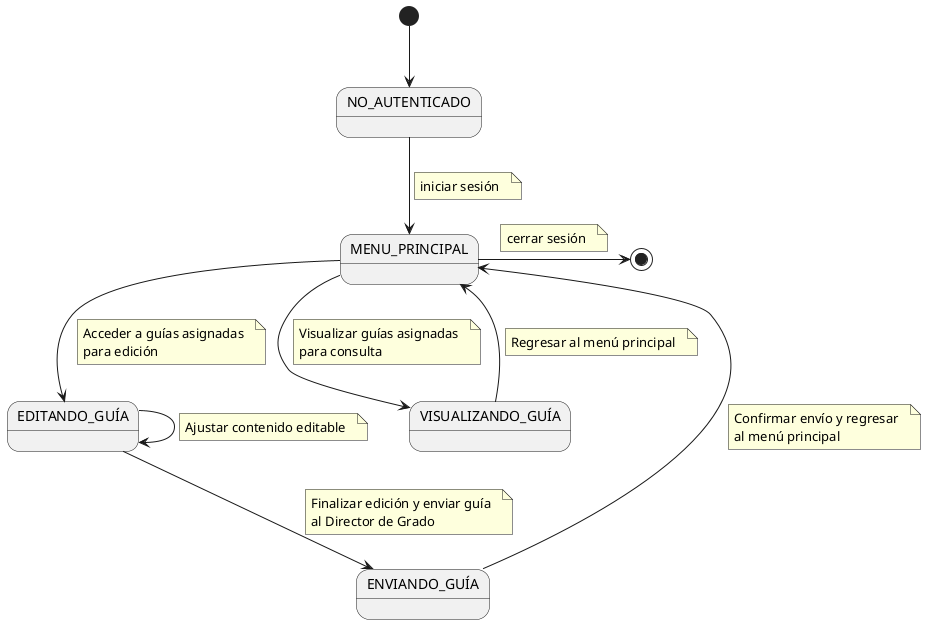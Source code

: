 @startuml diagramaContextoProfesor  
state "NO_AUTENTICADO" as NoAutenticado
state "MENU_PRINCIPAL" as MenuPrincipal  
state "EDITANDO_GUÍA" as EditandoGuia  
state "VISUALIZANDO_GUÍA" as VisualizandoGuia  
state "ENVIANDO_GUÍA" as EnviandoGuia  

[*] --> NoAutenticado   
    
NoAutenticado --> MenuPrincipal
note on link  
        iniciar sesión  
    end note  

MenuPrincipal -> [*]  
    note on link  
        cerrar sesión  
    end note  

MenuPrincipal --> VisualizandoGuia  
    note on link  
        Visualizar guías asignadas  
        para consulta  
    end note  

VisualizandoGuia --> MenuPrincipal  
    note on link  
        Regresar al menú principal  
    end note  

MenuPrincipal --> EditandoGuia  
    note on link  
        Acceder a guías asignadas  
        para edición  
    end note  

EditandoGuia --> EditandoGuia  
    note on link  
        Ajustar contenido editable  
    end note  

EditandoGuia --> EnviandoGuia  
    note on link  
        Finalizar edición y enviar guía  
        al Director de Grado  
    end note  

EnviandoGuia --> MenuPrincipal  
    note on link  
        Confirmar envío y regresar  
        al menú principal  
    end note  

@enduml  
